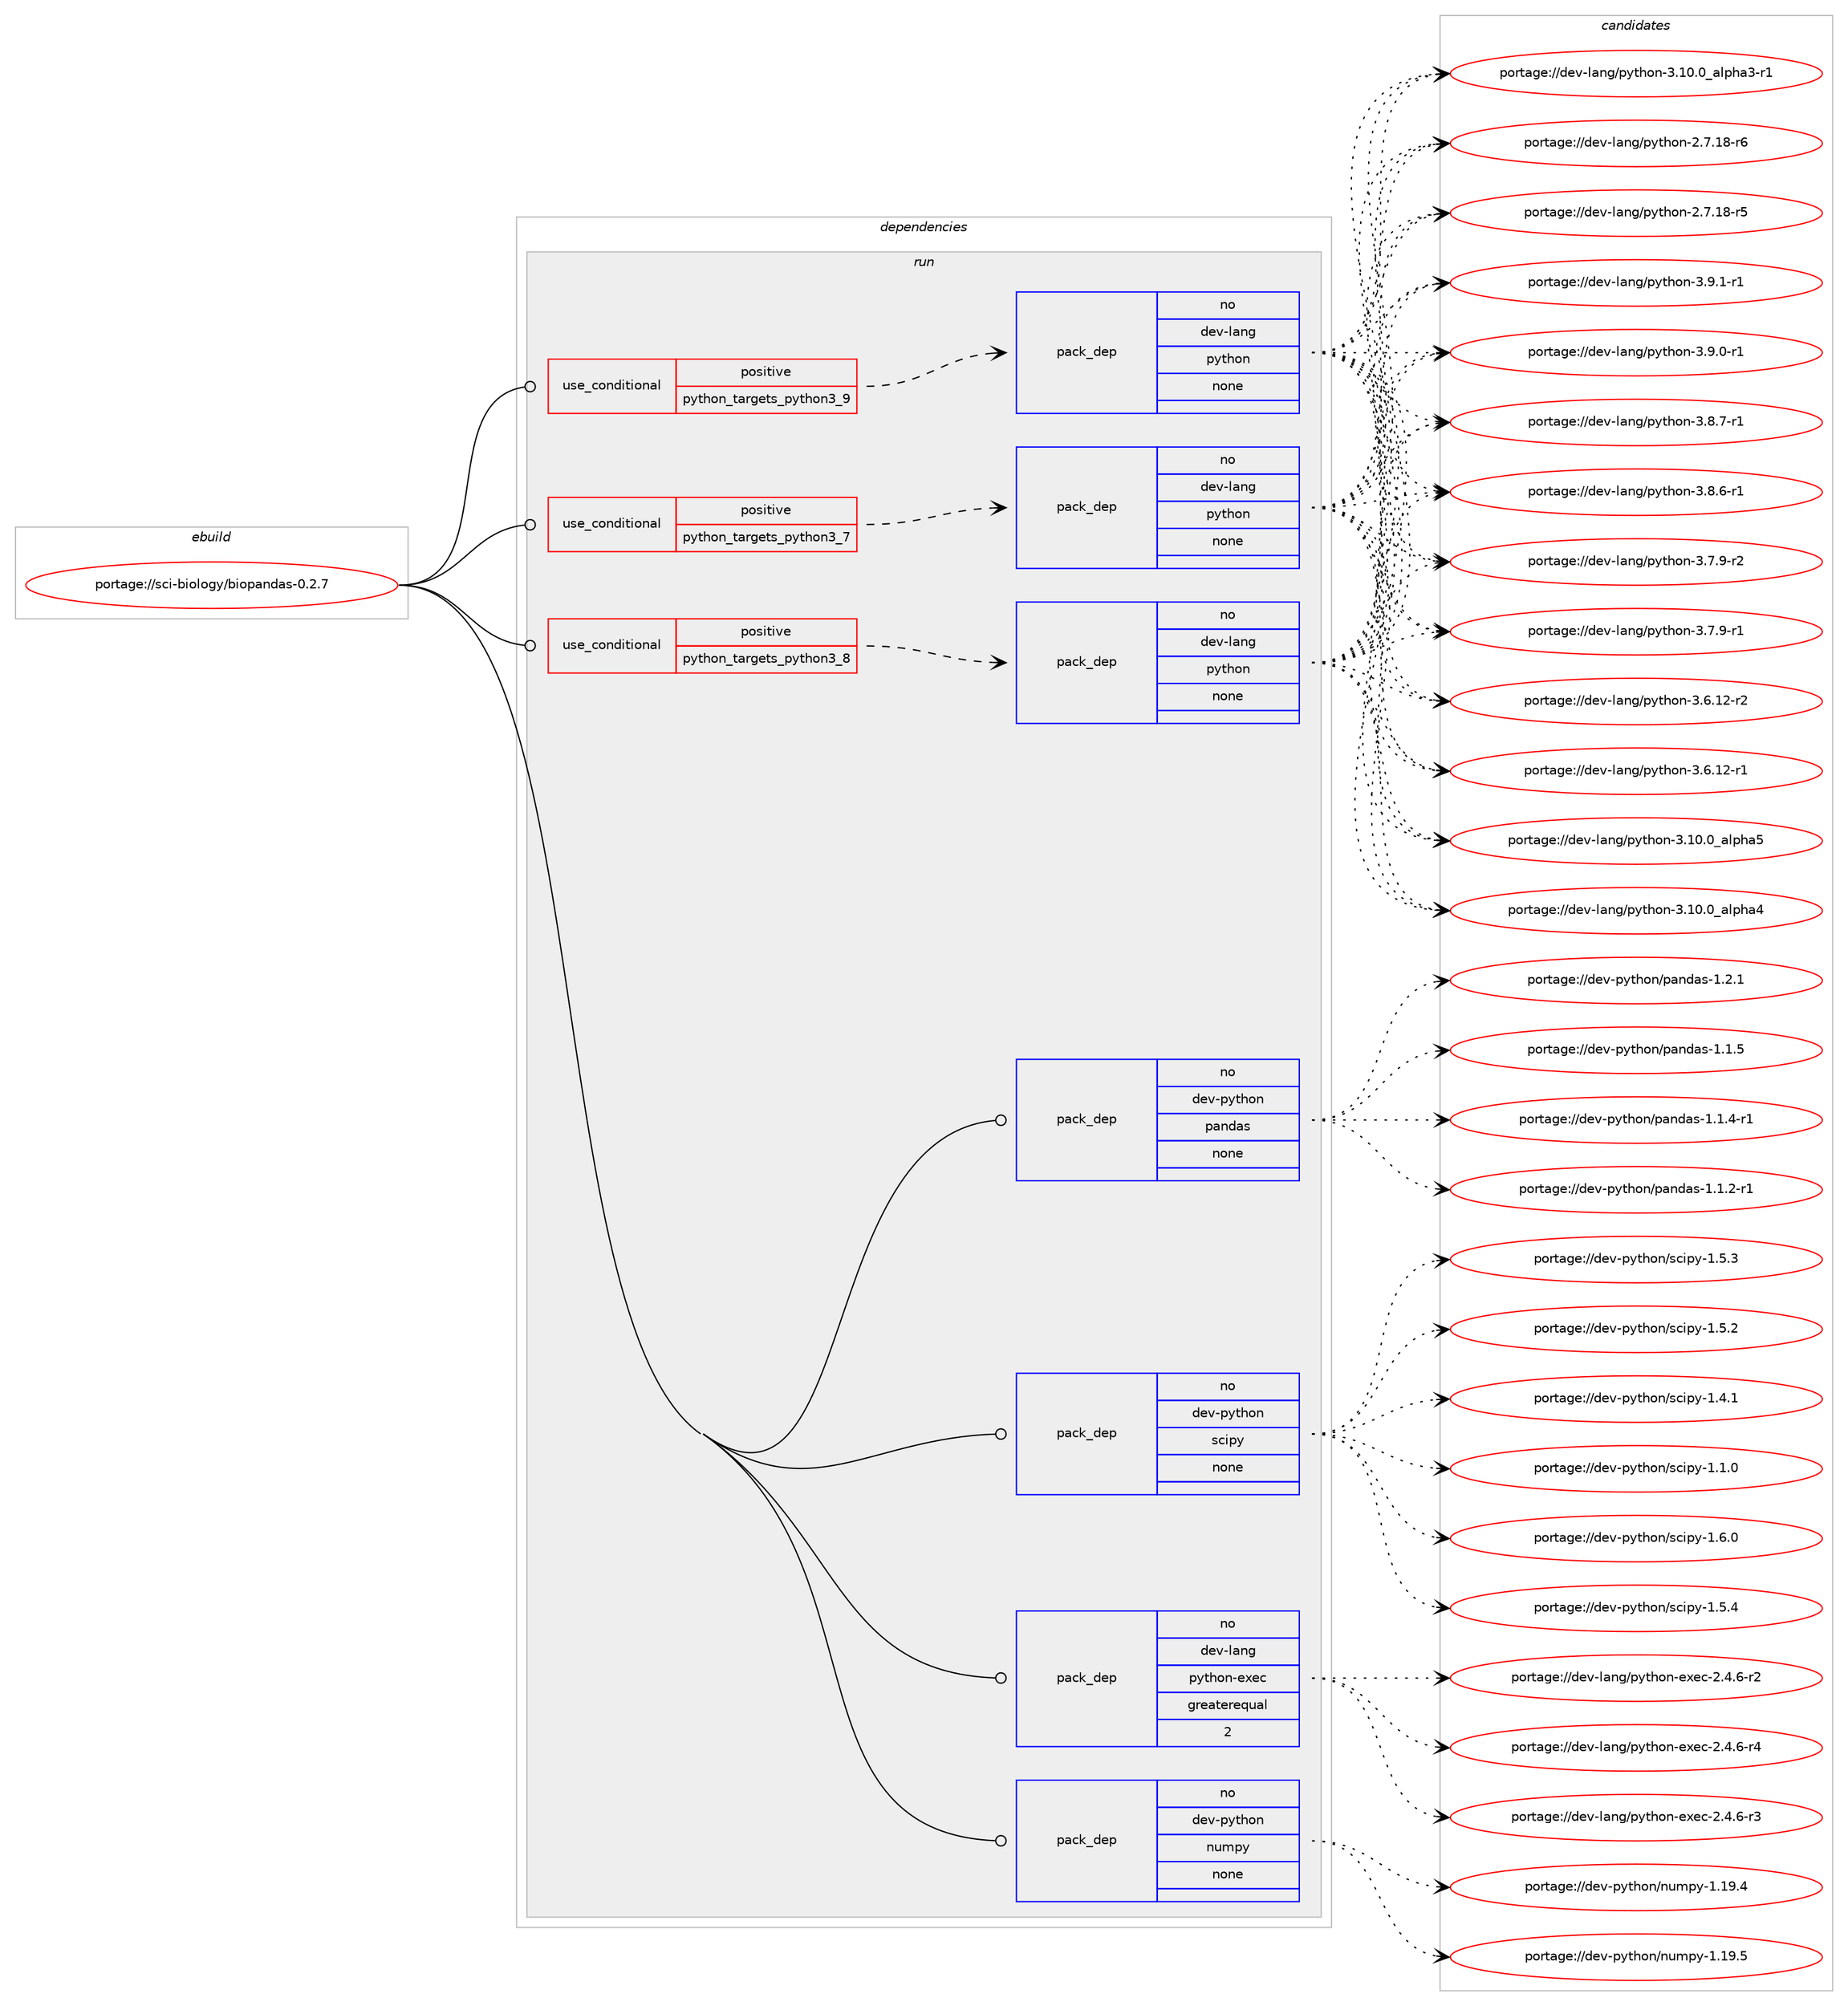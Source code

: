 digraph prolog {

# *************
# Graph options
# *************

newrank=true;
concentrate=true;
compound=true;
graph [rankdir=LR,fontname=Helvetica,fontsize=10,ranksep=1.5];#, ranksep=2.5, nodesep=0.2];
edge  [arrowhead=vee];
node  [fontname=Helvetica,fontsize=10];

# **********
# The ebuild
# **********

subgraph cluster_leftcol {
color=gray;
rank=same;
label=<<i>ebuild</i>>;
id [label="portage://sci-biology/biopandas-0.2.7", color=red, width=4, href="../sci-biology/biopandas-0.2.7.svg"];
}

# ****************
# The dependencies
# ****************

subgraph cluster_midcol {
color=gray;
label=<<i>dependencies</i>>;
subgraph cluster_compile {
fillcolor="#eeeeee";
style=filled;
label=<<i>compile</i>>;
}
subgraph cluster_compileandrun {
fillcolor="#eeeeee";
style=filled;
label=<<i>compile and run</i>>;
}
subgraph cluster_run {
fillcolor="#eeeeee";
style=filled;
label=<<i>run</i>>;
subgraph cond6034 {
dependency19482 [label=<<TABLE BORDER="0" CELLBORDER="1" CELLSPACING="0" CELLPADDING="4"><TR><TD ROWSPAN="3" CELLPADDING="10">use_conditional</TD></TR><TR><TD>positive</TD></TR><TR><TD>python_targets_python3_7</TD></TR></TABLE>>, shape=none, color=red];
subgraph pack13298 {
dependency19483 [label=<<TABLE BORDER="0" CELLBORDER="1" CELLSPACING="0" CELLPADDING="4" WIDTH="220"><TR><TD ROWSPAN="6" CELLPADDING="30">pack_dep</TD></TR><TR><TD WIDTH="110">no</TD></TR><TR><TD>dev-lang</TD></TR><TR><TD>python</TD></TR><TR><TD>none</TD></TR><TR><TD></TD></TR></TABLE>>, shape=none, color=blue];
}
dependency19482:e -> dependency19483:w [weight=20,style="dashed",arrowhead="vee"];
}
id:e -> dependency19482:w [weight=20,style="solid",arrowhead="odot"];
subgraph cond6035 {
dependency19484 [label=<<TABLE BORDER="0" CELLBORDER="1" CELLSPACING="0" CELLPADDING="4"><TR><TD ROWSPAN="3" CELLPADDING="10">use_conditional</TD></TR><TR><TD>positive</TD></TR><TR><TD>python_targets_python3_8</TD></TR></TABLE>>, shape=none, color=red];
subgraph pack13299 {
dependency19485 [label=<<TABLE BORDER="0" CELLBORDER="1" CELLSPACING="0" CELLPADDING="4" WIDTH="220"><TR><TD ROWSPAN="6" CELLPADDING="30">pack_dep</TD></TR><TR><TD WIDTH="110">no</TD></TR><TR><TD>dev-lang</TD></TR><TR><TD>python</TD></TR><TR><TD>none</TD></TR><TR><TD></TD></TR></TABLE>>, shape=none, color=blue];
}
dependency19484:e -> dependency19485:w [weight=20,style="dashed",arrowhead="vee"];
}
id:e -> dependency19484:w [weight=20,style="solid",arrowhead="odot"];
subgraph cond6036 {
dependency19486 [label=<<TABLE BORDER="0" CELLBORDER="1" CELLSPACING="0" CELLPADDING="4"><TR><TD ROWSPAN="3" CELLPADDING="10">use_conditional</TD></TR><TR><TD>positive</TD></TR><TR><TD>python_targets_python3_9</TD></TR></TABLE>>, shape=none, color=red];
subgraph pack13300 {
dependency19487 [label=<<TABLE BORDER="0" CELLBORDER="1" CELLSPACING="0" CELLPADDING="4" WIDTH="220"><TR><TD ROWSPAN="6" CELLPADDING="30">pack_dep</TD></TR><TR><TD WIDTH="110">no</TD></TR><TR><TD>dev-lang</TD></TR><TR><TD>python</TD></TR><TR><TD>none</TD></TR><TR><TD></TD></TR></TABLE>>, shape=none, color=blue];
}
dependency19486:e -> dependency19487:w [weight=20,style="dashed",arrowhead="vee"];
}
id:e -> dependency19486:w [weight=20,style="solid",arrowhead="odot"];
subgraph pack13301 {
dependency19488 [label=<<TABLE BORDER="0" CELLBORDER="1" CELLSPACING="0" CELLPADDING="4" WIDTH="220"><TR><TD ROWSPAN="6" CELLPADDING="30">pack_dep</TD></TR><TR><TD WIDTH="110">no</TD></TR><TR><TD>dev-lang</TD></TR><TR><TD>python-exec</TD></TR><TR><TD>greaterequal</TD></TR><TR><TD>2</TD></TR></TABLE>>, shape=none, color=blue];
}
id:e -> dependency19488:w [weight=20,style="solid",arrowhead="odot"];
subgraph pack13302 {
dependency19489 [label=<<TABLE BORDER="0" CELLBORDER="1" CELLSPACING="0" CELLPADDING="4" WIDTH="220"><TR><TD ROWSPAN="6" CELLPADDING="30">pack_dep</TD></TR><TR><TD WIDTH="110">no</TD></TR><TR><TD>dev-python</TD></TR><TR><TD>numpy</TD></TR><TR><TD>none</TD></TR><TR><TD></TD></TR></TABLE>>, shape=none, color=blue];
}
id:e -> dependency19489:w [weight=20,style="solid",arrowhead="odot"];
subgraph pack13303 {
dependency19490 [label=<<TABLE BORDER="0" CELLBORDER="1" CELLSPACING="0" CELLPADDING="4" WIDTH="220"><TR><TD ROWSPAN="6" CELLPADDING="30">pack_dep</TD></TR><TR><TD WIDTH="110">no</TD></TR><TR><TD>dev-python</TD></TR><TR><TD>pandas</TD></TR><TR><TD>none</TD></TR><TR><TD></TD></TR></TABLE>>, shape=none, color=blue];
}
id:e -> dependency19490:w [weight=20,style="solid",arrowhead="odot"];
subgraph pack13304 {
dependency19491 [label=<<TABLE BORDER="0" CELLBORDER="1" CELLSPACING="0" CELLPADDING="4" WIDTH="220"><TR><TD ROWSPAN="6" CELLPADDING="30">pack_dep</TD></TR><TR><TD WIDTH="110">no</TD></TR><TR><TD>dev-python</TD></TR><TR><TD>scipy</TD></TR><TR><TD>none</TD></TR><TR><TD></TD></TR></TABLE>>, shape=none, color=blue];
}
id:e -> dependency19491:w [weight=20,style="solid",arrowhead="odot"];
}
}

# **************
# The candidates
# **************

subgraph cluster_choices {
rank=same;
color=gray;
label=<<i>candidates</i>>;

subgraph choice13298 {
color=black;
nodesep=1;
choice1001011184510897110103471121211161041111104551465746494511449 [label="portage://dev-lang/python-3.9.1-r1", color=red, width=4,href="../dev-lang/python-3.9.1-r1.svg"];
choice1001011184510897110103471121211161041111104551465746484511449 [label="portage://dev-lang/python-3.9.0-r1", color=red, width=4,href="../dev-lang/python-3.9.0-r1.svg"];
choice1001011184510897110103471121211161041111104551465646554511449 [label="portage://dev-lang/python-3.8.7-r1", color=red, width=4,href="../dev-lang/python-3.8.7-r1.svg"];
choice1001011184510897110103471121211161041111104551465646544511449 [label="portage://dev-lang/python-3.8.6-r1", color=red, width=4,href="../dev-lang/python-3.8.6-r1.svg"];
choice1001011184510897110103471121211161041111104551465546574511450 [label="portage://dev-lang/python-3.7.9-r2", color=red, width=4,href="../dev-lang/python-3.7.9-r2.svg"];
choice1001011184510897110103471121211161041111104551465546574511449 [label="portage://dev-lang/python-3.7.9-r1", color=red, width=4,href="../dev-lang/python-3.7.9-r1.svg"];
choice100101118451089711010347112121116104111110455146544649504511450 [label="portage://dev-lang/python-3.6.12-r2", color=red, width=4,href="../dev-lang/python-3.6.12-r2.svg"];
choice100101118451089711010347112121116104111110455146544649504511449 [label="portage://dev-lang/python-3.6.12-r1", color=red, width=4,href="../dev-lang/python-3.6.12-r1.svg"];
choice1001011184510897110103471121211161041111104551464948464895971081121049753 [label="portage://dev-lang/python-3.10.0_alpha5", color=red, width=4,href="../dev-lang/python-3.10.0_alpha5.svg"];
choice1001011184510897110103471121211161041111104551464948464895971081121049752 [label="portage://dev-lang/python-3.10.0_alpha4", color=red, width=4,href="../dev-lang/python-3.10.0_alpha4.svg"];
choice10010111845108971101034711212111610411111045514649484648959710811210497514511449 [label="portage://dev-lang/python-3.10.0_alpha3-r1", color=red, width=4,href="../dev-lang/python-3.10.0_alpha3-r1.svg"];
choice100101118451089711010347112121116104111110455046554649564511454 [label="portage://dev-lang/python-2.7.18-r6", color=red, width=4,href="../dev-lang/python-2.7.18-r6.svg"];
choice100101118451089711010347112121116104111110455046554649564511453 [label="portage://dev-lang/python-2.7.18-r5", color=red, width=4,href="../dev-lang/python-2.7.18-r5.svg"];
dependency19483:e -> choice1001011184510897110103471121211161041111104551465746494511449:w [style=dotted,weight="100"];
dependency19483:e -> choice1001011184510897110103471121211161041111104551465746484511449:w [style=dotted,weight="100"];
dependency19483:e -> choice1001011184510897110103471121211161041111104551465646554511449:w [style=dotted,weight="100"];
dependency19483:e -> choice1001011184510897110103471121211161041111104551465646544511449:w [style=dotted,weight="100"];
dependency19483:e -> choice1001011184510897110103471121211161041111104551465546574511450:w [style=dotted,weight="100"];
dependency19483:e -> choice1001011184510897110103471121211161041111104551465546574511449:w [style=dotted,weight="100"];
dependency19483:e -> choice100101118451089711010347112121116104111110455146544649504511450:w [style=dotted,weight="100"];
dependency19483:e -> choice100101118451089711010347112121116104111110455146544649504511449:w [style=dotted,weight="100"];
dependency19483:e -> choice1001011184510897110103471121211161041111104551464948464895971081121049753:w [style=dotted,weight="100"];
dependency19483:e -> choice1001011184510897110103471121211161041111104551464948464895971081121049752:w [style=dotted,weight="100"];
dependency19483:e -> choice10010111845108971101034711212111610411111045514649484648959710811210497514511449:w [style=dotted,weight="100"];
dependency19483:e -> choice100101118451089711010347112121116104111110455046554649564511454:w [style=dotted,weight="100"];
dependency19483:e -> choice100101118451089711010347112121116104111110455046554649564511453:w [style=dotted,weight="100"];
}
subgraph choice13299 {
color=black;
nodesep=1;
choice1001011184510897110103471121211161041111104551465746494511449 [label="portage://dev-lang/python-3.9.1-r1", color=red, width=4,href="../dev-lang/python-3.9.1-r1.svg"];
choice1001011184510897110103471121211161041111104551465746484511449 [label="portage://dev-lang/python-3.9.0-r1", color=red, width=4,href="../dev-lang/python-3.9.0-r1.svg"];
choice1001011184510897110103471121211161041111104551465646554511449 [label="portage://dev-lang/python-3.8.7-r1", color=red, width=4,href="../dev-lang/python-3.8.7-r1.svg"];
choice1001011184510897110103471121211161041111104551465646544511449 [label="portage://dev-lang/python-3.8.6-r1", color=red, width=4,href="../dev-lang/python-3.8.6-r1.svg"];
choice1001011184510897110103471121211161041111104551465546574511450 [label="portage://dev-lang/python-3.7.9-r2", color=red, width=4,href="../dev-lang/python-3.7.9-r2.svg"];
choice1001011184510897110103471121211161041111104551465546574511449 [label="portage://dev-lang/python-3.7.9-r1", color=red, width=4,href="../dev-lang/python-3.7.9-r1.svg"];
choice100101118451089711010347112121116104111110455146544649504511450 [label="portage://dev-lang/python-3.6.12-r2", color=red, width=4,href="../dev-lang/python-3.6.12-r2.svg"];
choice100101118451089711010347112121116104111110455146544649504511449 [label="portage://dev-lang/python-3.6.12-r1", color=red, width=4,href="../dev-lang/python-3.6.12-r1.svg"];
choice1001011184510897110103471121211161041111104551464948464895971081121049753 [label="portage://dev-lang/python-3.10.0_alpha5", color=red, width=4,href="../dev-lang/python-3.10.0_alpha5.svg"];
choice1001011184510897110103471121211161041111104551464948464895971081121049752 [label="portage://dev-lang/python-3.10.0_alpha4", color=red, width=4,href="../dev-lang/python-3.10.0_alpha4.svg"];
choice10010111845108971101034711212111610411111045514649484648959710811210497514511449 [label="portage://dev-lang/python-3.10.0_alpha3-r1", color=red, width=4,href="../dev-lang/python-3.10.0_alpha3-r1.svg"];
choice100101118451089711010347112121116104111110455046554649564511454 [label="portage://dev-lang/python-2.7.18-r6", color=red, width=4,href="../dev-lang/python-2.7.18-r6.svg"];
choice100101118451089711010347112121116104111110455046554649564511453 [label="portage://dev-lang/python-2.7.18-r5", color=red, width=4,href="../dev-lang/python-2.7.18-r5.svg"];
dependency19485:e -> choice1001011184510897110103471121211161041111104551465746494511449:w [style=dotted,weight="100"];
dependency19485:e -> choice1001011184510897110103471121211161041111104551465746484511449:w [style=dotted,weight="100"];
dependency19485:e -> choice1001011184510897110103471121211161041111104551465646554511449:w [style=dotted,weight="100"];
dependency19485:e -> choice1001011184510897110103471121211161041111104551465646544511449:w [style=dotted,weight="100"];
dependency19485:e -> choice1001011184510897110103471121211161041111104551465546574511450:w [style=dotted,weight="100"];
dependency19485:e -> choice1001011184510897110103471121211161041111104551465546574511449:w [style=dotted,weight="100"];
dependency19485:e -> choice100101118451089711010347112121116104111110455146544649504511450:w [style=dotted,weight="100"];
dependency19485:e -> choice100101118451089711010347112121116104111110455146544649504511449:w [style=dotted,weight="100"];
dependency19485:e -> choice1001011184510897110103471121211161041111104551464948464895971081121049753:w [style=dotted,weight="100"];
dependency19485:e -> choice1001011184510897110103471121211161041111104551464948464895971081121049752:w [style=dotted,weight="100"];
dependency19485:e -> choice10010111845108971101034711212111610411111045514649484648959710811210497514511449:w [style=dotted,weight="100"];
dependency19485:e -> choice100101118451089711010347112121116104111110455046554649564511454:w [style=dotted,weight="100"];
dependency19485:e -> choice100101118451089711010347112121116104111110455046554649564511453:w [style=dotted,weight="100"];
}
subgraph choice13300 {
color=black;
nodesep=1;
choice1001011184510897110103471121211161041111104551465746494511449 [label="portage://dev-lang/python-3.9.1-r1", color=red, width=4,href="../dev-lang/python-3.9.1-r1.svg"];
choice1001011184510897110103471121211161041111104551465746484511449 [label="portage://dev-lang/python-3.9.0-r1", color=red, width=4,href="../dev-lang/python-3.9.0-r1.svg"];
choice1001011184510897110103471121211161041111104551465646554511449 [label="portage://dev-lang/python-3.8.7-r1", color=red, width=4,href="../dev-lang/python-3.8.7-r1.svg"];
choice1001011184510897110103471121211161041111104551465646544511449 [label="portage://dev-lang/python-3.8.6-r1", color=red, width=4,href="../dev-lang/python-3.8.6-r1.svg"];
choice1001011184510897110103471121211161041111104551465546574511450 [label="portage://dev-lang/python-3.7.9-r2", color=red, width=4,href="../dev-lang/python-3.7.9-r2.svg"];
choice1001011184510897110103471121211161041111104551465546574511449 [label="portage://dev-lang/python-3.7.9-r1", color=red, width=4,href="../dev-lang/python-3.7.9-r1.svg"];
choice100101118451089711010347112121116104111110455146544649504511450 [label="portage://dev-lang/python-3.6.12-r2", color=red, width=4,href="../dev-lang/python-3.6.12-r2.svg"];
choice100101118451089711010347112121116104111110455146544649504511449 [label="portage://dev-lang/python-3.6.12-r1", color=red, width=4,href="../dev-lang/python-3.6.12-r1.svg"];
choice1001011184510897110103471121211161041111104551464948464895971081121049753 [label="portage://dev-lang/python-3.10.0_alpha5", color=red, width=4,href="../dev-lang/python-3.10.0_alpha5.svg"];
choice1001011184510897110103471121211161041111104551464948464895971081121049752 [label="portage://dev-lang/python-3.10.0_alpha4", color=red, width=4,href="../dev-lang/python-3.10.0_alpha4.svg"];
choice10010111845108971101034711212111610411111045514649484648959710811210497514511449 [label="portage://dev-lang/python-3.10.0_alpha3-r1", color=red, width=4,href="../dev-lang/python-3.10.0_alpha3-r1.svg"];
choice100101118451089711010347112121116104111110455046554649564511454 [label="portage://dev-lang/python-2.7.18-r6", color=red, width=4,href="../dev-lang/python-2.7.18-r6.svg"];
choice100101118451089711010347112121116104111110455046554649564511453 [label="portage://dev-lang/python-2.7.18-r5", color=red, width=4,href="../dev-lang/python-2.7.18-r5.svg"];
dependency19487:e -> choice1001011184510897110103471121211161041111104551465746494511449:w [style=dotted,weight="100"];
dependency19487:e -> choice1001011184510897110103471121211161041111104551465746484511449:w [style=dotted,weight="100"];
dependency19487:e -> choice1001011184510897110103471121211161041111104551465646554511449:w [style=dotted,weight="100"];
dependency19487:e -> choice1001011184510897110103471121211161041111104551465646544511449:w [style=dotted,weight="100"];
dependency19487:e -> choice1001011184510897110103471121211161041111104551465546574511450:w [style=dotted,weight="100"];
dependency19487:e -> choice1001011184510897110103471121211161041111104551465546574511449:w [style=dotted,weight="100"];
dependency19487:e -> choice100101118451089711010347112121116104111110455146544649504511450:w [style=dotted,weight="100"];
dependency19487:e -> choice100101118451089711010347112121116104111110455146544649504511449:w [style=dotted,weight="100"];
dependency19487:e -> choice1001011184510897110103471121211161041111104551464948464895971081121049753:w [style=dotted,weight="100"];
dependency19487:e -> choice1001011184510897110103471121211161041111104551464948464895971081121049752:w [style=dotted,weight="100"];
dependency19487:e -> choice10010111845108971101034711212111610411111045514649484648959710811210497514511449:w [style=dotted,weight="100"];
dependency19487:e -> choice100101118451089711010347112121116104111110455046554649564511454:w [style=dotted,weight="100"];
dependency19487:e -> choice100101118451089711010347112121116104111110455046554649564511453:w [style=dotted,weight="100"];
}
subgraph choice13301 {
color=black;
nodesep=1;
choice10010111845108971101034711212111610411111045101120101994550465246544511452 [label="portage://dev-lang/python-exec-2.4.6-r4", color=red, width=4,href="../dev-lang/python-exec-2.4.6-r4.svg"];
choice10010111845108971101034711212111610411111045101120101994550465246544511451 [label="portage://dev-lang/python-exec-2.4.6-r3", color=red, width=4,href="../dev-lang/python-exec-2.4.6-r3.svg"];
choice10010111845108971101034711212111610411111045101120101994550465246544511450 [label="portage://dev-lang/python-exec-2.4.6-r2", color=red, width=4,href="../dev-lang/python-exec-2.4.6-r2.svg"];
dependency19488:e -> choice10010111845108971101034711212111610411111045101120101994550465246544511452:w [style=dotted,weight="100"];
dependency19488:e -> choice10010111845108971101034711212111610411111045101120101994550465246544511451:w [style=dotted,weight="100"];
dependency19488:e -> choice10010111845108971101034711212111610411111045101120101994550465246544511450:w [style=dotted,weight="100"];
}
subgraph choice13302 {
color=black;
nodesep=1;
choice100101118451121211161041111104711011710911212145494649574653 [label="portage://dev-python/numpy-1.19.5", color=red, width=4,href="../dev-python/numpy-1.19.5.svg"];
choice100101118451121211161041111104711011710911212145494649574652 [label="portage://dev-python/numpy-1.19.4", color=red, width=4,href="../dev-python/numpy-1.19.4.svg"];
dependency19489:e -> choice100101118451121211161041111104711011710911212145494649574653:w [style=dotted,weight="100"];
dependency19489:e -> choice100101118451121211161041111104711011710911212145494649574652:w [style=dotted,weight="100"];
}
subgraph choice13303 {
color=black;
nodesep=1;
choice10010111845112121116104111110471129711010097115454946504649 [label="portage://dev-python/pandas-1.2.1", color=red, width=4,href="../dev-python/pandas-1.2.1.svg"];
choice10010111845112121116104111110471129711010097115454946494653 [label="portage://dev-python/pandas-1.1.5", color=red, width=4,href="../dev-python/pandas-1.1.5.svg"];
choice100101118451121211161041111104711297110100971154549464946524511449 [label="portage://dev-python/pandas-1.1.4-r1", color=red, width=4,href="../dev-python/pandas-1.1.4-r1.svg"];
choice100101118451121211161041111104711297110100971154549464946504511449 [label="portage://dev-python/pandas-1.1.2-r1", color=red, width=4,href="../dev-python/pandas-1.1.2-r1.svg"];
dependency19490:e -> choice10010111845112121116104111110471129711010097115454946504649:w [style=dotted,weight="100"];
dependency19490:e -> choice10010111845112121116104111110471129711010097115454946494653:w [style=dotted,weight="100"];
dependency19490:e -> choice100101118451121211161041111104711297110100971154549464946524511449:w [style=dotted,weight="100"];
dependency19490:e -> choice100101118451121211161041111104711297110100971154549464946504511449:w [style=dotted,weight="100"];
}
subgraph choice13304 {
color=black;
nodesep=1;
choice100101118451121211161041111104711599105112121454946544648 [label="portage://dev-python/scipy-1.6.0", color=red, width=4,href="../dev-python/scipy-1.6.0.svg"];
choice100101118451121211161041111104711599105112121454946534652 [label="portage://dev-python/scipy-1.5.4", color=red, width=4,href="../dev-python/scipy-1.5.4.svg"];
choice100101118451121211161041111104711599105112121454946534651 [label="portage://dev-python/scipy-1.5.3", color=red, width=4,href="../dev-python/scipy-1.5.3.svg"];
choice100101118451121211161041111104711599105112121454946534650 [label="portage://dev-python/scipy-1.5.2", color=red, width=4,href="../dev-python/scipy-1.5.2.svg"];
choice100101118451121211161041111104711599105112121454946524649 [label="portage://dev-python/scipy-1.4.1", color=red, width=4,href="../dev-python/scipy-1.4.1.svg"];
choice100101118451121211161041111104711599105112121454946494648 [label="portage://dev-python/scipy-1.1.0", color=red, width=4,href="../dev-python/scipy-1.1.0.svg"];
dependency19491:e -> choice100101118451121211161041111104711599105112121454946544648:w [style=dotted,weight="100"];
dependency19491:e -> choice100101118451121211161041111104711599105112121454946534652:w [style=dotted,weight="100"];
dependency19491:e -> choice100101118451121211161041111104711599105112121454946534651:w [style=dotted,weight="100"];
dependency19491:e -> choice100101118451121211161041111104711599105112121454946534650:w [style=dotted,weight="100"];
dependency19491:e -> choice100101118451121211161041111104711599105112121454946524649:w [style=dotted,weight="100"];
dependency19491:e -> choice100101118451121211161041111104711599105112121454946494648:w [style=dotted,weight="100"];
}
}

}
